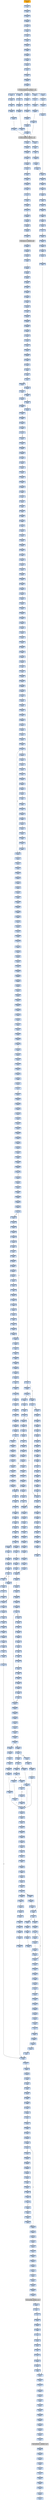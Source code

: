 strict digraph G {
	graph [bgcolor=transparent,
		name=G
	];
	node [color=lightsteelblue,
		fillcolor=lightsteelblue,
		shape=rectangle,
		style=filled
	];
	"0x004790a1"	[label="0x004790a1
leal"];
	"0x004790a7"	[label="0x004790a7
cmpl"];
	"0x004790a1" -> "0x004790a7"	[color="#000000"];
	"0x0047940f"	[label="0x0047940f
movl"];
	"0x00479415"	[label="0x00479415
popa"];
	"0x0047940f" -> "0x00479415"	[color="#000000"];
	"0x00479f53"	[label="0x00479f53
cmpl"];
	"0x00479f55"	[label="0x00479f55
jb"];
	"0x00479f53" -> "0x00479f55"	[color="#000000"];
	"0x00479935"	[label="0x00479935
movl"];
	"0x00479939"	[label="0x00479939
movl"];
	"0x00479935" -> "0x00479939"	[color="#000000"];
	"0x0047905b"	[label="0x0047905b
cmpb"];
	"0x0047905d"	[label="0x0047905d
jne"];
	"0x0047905b" -> "0x0047905d"	[color="#000000"];
	"0x00479a1b"	[label="0x00479a1b
jmp"];
	"0x00479a58"	[label="0x00479a58
movl"];
	"0x00479a1b" -> "0x00479a58"	[color="#000000"];
	"0x00479e3c"	[label="0x00479e3c
shll"];
	"0x00479e3f"	[label="0x00479e3f
movb"];
	"0x00479e3c" -> "0x00479e3f"	[color="#000000"];
	"0x00479e39"	[label="0x00479e39
movl"];
	"0x00479e39" -> "0x00479e3c"	[color="#000000"];
	"0x004798ab"	[label="0x004798ab
addl"];
	"0x004798ad"	[label="0x004798ad
cmpl"];
	"0x004798ab" -> "0x004798ad"	[color="#000000"];
	"0x004797f6"	[label="0x004797f6
movl"];
	"0x004797fb"	[label="0x004797fb
subl"];
	"0x004797f6" -> "0x004797fb"	[color="#000000"];
	"0x004792c0"	[label="0x004792c0
addl"];
	"0x004792c6"	[label="0x004792c6
testl"];
	"0x004792c0" -> "0x004792c6"	[color="#000000"];
	"0x00479ba2"	[label="0x00479ba2
leal"];
	"0x00479ba8"	[label="0x00479ba8
leal"];
	"0x00479ba2" -> "0x00479ba8"	[color="#000000"];
	"0x00479014"	[label="0x00479014
popl"];
	"0x00479015"	[label="0x00479015
movl"];
	"0x00479014" -> "0x00479015"	[color="#000000"];
	"0x00479a95"	[label="0x00479a95
pushl"];
	"0x00479a96"	[label="0x00479a96
call"];
	"0x00479a95" -> "0x00479a96"	[color="#000000"];
	"0x00479cbb"	[label="0x00479cbb
cmpb"];
	"0x00479cc3"	[label="0x00479cc3
jne"];
	"0x00479cbb" -> "0x00479cc3"	[color="#000000"];
	"0x00421b2c"	[label="0x00421b2c
testl"];
	"0x00421b2e"	[label="0x00421b2e
je"];
	"0x00421b2c" -> "0x00421b2e"	[color="#000000"];
	"0x00479151"	[label="0x00479151
popl"];
	"0x00479152"	[label="0x00479152
popl"];
	"0x00479151" -> "0x00479152"	[color="#000000"];
	"0x00479a7e"	[label="0x00479a7e
popl"];
	"0x00479a7f"	[label="0x00479a7f
movl"];
	"0x00479a7e" -> "0x00479a7f"	[color="#000000"];
	"0x00479e7d"	[label="0x00479e7d
movl"];
	"0x00479e80"	[label="0x00479e80
subl"];
	"0x00479e7d" -> "0x00479e80"	[color="#000000"];
	"0x0047910f"	[label="0x0047910f
pushl"];
	"0x00479110"	[label="0x00479110
pushl"];
	"0x0047910f" -> "0x00479110"	[color="#000000"];
	"0x00479035"	[label="0x00479035
leal"];
	"0x0047903b"	[label="0x0047903b
pushl"];
	"0x00479035" -> "0x0047903b"	[color="#000000"];
	"0x00479aa2"	[label="0x00479aa2
popl"];
	"0x00479aa3"	[label="0x00479aa3
movl"];
	"0x00479aa2" -> "0x00479aa3"	[color="#000000"];
	"0x004799e1"	[label="0x004799e1
movl"];
	"0x004799e4"	[label="0x004799e4
movl"];
	"0x004799e1" -> "0x004799e4"	[color="#000000"];
	"0x00479918"	[label="0x00479918
repz"];
	"0x0047991a"	[label="0x0047991a
movl"];
	"0x00479918" -> "0x0047991a"	[color="#000000"];
	"0x004799cc"	[label="0x004799cc
movl"];
	"0x004799d0"	[label="0x004799d0
shll"];
	"0x004799cc" -> "0x004799d0"	[color="#000000"];
	"0x00479112"	[label="0x00479112
movl"];
	"0x00479114"	[label="0x00479114
subl"];
	"0x00479112" -> "0x00479114"	[color="#000000"];
	"0x004797a4"	[label="0x004797a4
pushl"];
	"0x004797a5"	[label="0x004797a5
movl"];
	"0x004797a4" -> "0x004797a5"	[color="#000000"];
	"0x00479b6c"	[label="0x00479b6c
pushl"];
	"0x00479b6d"	[label="0x00479b6d
pushl"];
	"0x00479b6c" -> "0x00479b6d"	[color="#000000"];
	"0x0047901a"	[label="0x0047901a
addl"];
	"0x0047901c"	[label="0x0047901c
subl"];
	"0x0047901a" -> "0x0047901c"	[color="#000000"];
	"0x00479367"	[label="0x00479367
addl"];
	"0x0047936e"	[label="0x0047936e
jmp"];
	"0x00479367" -> "0x0047936e"	[color="#000000"];
	"0x00479ce6"	[label="0x00479ce6
popl"];
	"0x00479ce7"	[label="0x00479ce7
popl"];
	"0x00479ce6" -> "0x00479ce7"	[color="#000000"];
	"0x00479cf8"	[label="0x00479cf8
popl"];
	"0x00479cf9"	[label="0x00479cf9
subl"];
	"0x00479cf8" -> "0x00479cf9"	[color="#000000"];
	"0x004790be"	[label="0x004790be
call"];
	VIRTUALALLOC_KERNEL32_DLL	[color=lightgrey,
		fillcolor=lightgrey,
		label="VIRTUALALLOC_KERNEL32_DLL
VIRTUALALLOC-KERNEL32-DLL"];
	"0x004790be" -> VIRTUALALLOC_KERNEL32_DLL	[color="#000000"];
	"0x00479f7e"	[label="0x00479f7e
movl"];
	"0x00479f80"	[label="0x00479f80
popl"];
	"0x00479f7e" -> "0x00479f80"	[color="#000000"];
	"0x00479174"	[label="0x00479174
movl"];
	"0x00479176"	[label="0x00479176
andl"];
	"0x00479174" -> "0x00479176"	[color="#000000"];
	"0x004797a8"	[label="0x004797a8
movl"];
	"0x004797ad"	[label="0x004797ad
pushl"];
	"0x004797a8" -> "0x004797ad"	[color="#000000"];
	"0x00479f5b"	[label="0x00479f5b
addl"];
	"0x00479f5d"	[label="0x00479f5d
movl"];
	"0x00479f5b" -> "0x00479f5d"	[color="#000000"];
	"0x00479994"	[label="0x00479994
movl"];
	"0x00479996"	[label="0x00479996
movl"];
	"0x00479994" -> "0x00479996"	[color="#000000"];
	"0x0047993d"	[label="0x0047993d
jge"];
	"0x00479943"	[label="0x00479943
cmpl"];
	"0x0047993d" -> "0x00479943"	[color="#000000",
		label=F];
	"0x00479ab9"	[label="0x00479ab9
leal"];
	"0x00479abc"	[label="0x00479abc
pushl"];
	"0x00479ab9" -> "0x00479abc"	[color="#000000"];
	"0x00479f43"	[label="0x00479f43
movl"];
	"0x00479f45"	[label="0x00479f45
jae"];
	"0x00479f43" -> "0x00479f45"	[color="#000000"];
	"0x00479ece"	[label="0x00479ece
movl"];
	"0x00479ed1"	[label="0x00479ed1
jae"];
	"0x00479ece" -> "0x00479ed1"	[color="#000000"];
	"0x00479cf1"	[label="0x00479cf1
ret"];
	"0x00479f6c"	[label="0x00479f6c
testb"];
	"0x00479cf1" -> "0x00479f6c"	[color="#000000"];
	"0x00479f07"	[label="0x00479f07
movl"];
	"0x00479f0d"	[label="0x00479f0d
movl"];
	"0x00479f07" -> "0x00479f0d"	[color="#000000"];
	"0x00479ed3"	[label="0x00479ed3
movl"];
	"0x00479ed1" -> "0x00479ed3"	[color="#000000",
		label=F];
	"0x004799fd"	[label="0x004799fd
movl"];
	"0x00479a00"	[label="0x00479a00
andl"];
	"0x004799fd" -> "0x00479a00"	[color="#000000"];
	"0x00479425"	[label="0x00479425
ret"];
	"0x004798f4"	[label="0x004798f4
movb"];
	"0x004798f6"	[label="0x004798f6
movl"];
	"0x004798f4" -> "0x004798f6"	[color="#000000"];
	"0x00479a85"	[label="0x00479a85
pushl"];
	"0x00479a86"	[label="0x00479a86
pushl"];
	"0x00479a85" -> "0x00479a86"	[color="#000000"];
	"0x0047900b"	[label="0x0047900b
incl"];
	"0x0047900c"	[label="0x0047900c
pushl"];
	"0x0047900b" -> "0x0047900c"	[color="#000000"];
	"0x004798e9"	[label="0x004798e9
movl"];
	"0x004798eb"	[label="0x004798eb
andl"];
	"0x004798e9" -> "0x004798eb"	[color="#000000"];
	"0x00479264"	[label="0x00479264
movl"];
	"0x00479269"	[label="0x00479269
movl"];
	"0x00479264" -> "0x00479269"	[color="#000000"];
	"0x004200a6"	[label="0x004200a6
je"];
	"0x004200a8"	[label="0x004200a8
movl"];
	"0x004200a6" -> "0x004200a8"	[color="#000000",
		label=F];
	"0x00479117"	[label="0x00479117
movl"];
	"0x00479114" -> "0x00479117"	[color="#000000"];
	"0x004792b3"	[label="0x004792b3
addl"];
	"0x004792b9"	[label="0x004792b9
movl"];
	"0x004792b3" -> "0x004792b9"	[color="#000000"];
	"0x00479872"	[label="0x00479872
incl"];
	"0x00479873"	[label="0x00479873
cmpl"];
	"0x00479872" -> "0x00479873"	[color="#000000"];
	"0x00479172"	[label="0x00479172
repz"];
	"0x00479172" -> "0x00479174"	[color="#000000"];
	"0x00479b37"	[label="0x00479b37
movl"];
	"0x00479b3d"	[label="0x00479b3d
movl"];
	"0x00479b37" -> "0x00479b3d"	[color="#000000"];
	"0x004792a8"	[label="0x004792a8
movl"];
	"0x004792aa"	[label="0x004792aa
testl"];
	"0x004792a8" -> "0x004792aa"	[color="#000000"];
	"0x00479af7"	[label="0x00479af7
popl"];
	"0x00479af8"	[label="0x00479af8
popl"];
	"0x00479af7" -> "0x00479af8"	[color="#000000"];
	"0x004799b2"	[label="0x004799b2
pushl"];
	"0x004799b3"	[label="0x004799b3
movl"];
	"0x004799b2" -> "0x004799b3"	[color="#000000"];
	"0x00479a11"	[label="0x00479a11
shrl"];
	"0x00479a14"	[label="0x00479a14
xorl"];
	"0x00479a11" -> "0x00479a14"	[color="#000000"];
	"0x0047989e"	[label="0x0047989e
leal"];
	"0x004798a1"	[label="0x004798a1
movl"];
	"0x0047989e" -> "0x004798a1"	[color="#000000"];
	"0x00479f2b"	[label="0x00479f2b
movl"];
	"0x00479f31"	[label="0x00479f31
movl"];
	"0x00479f2b" -> "0x00479f31"	[color="#000000"];
	"0x00479bc7"	[label="0x00479bc7
call"];
	"0x004799b0"	[label="0x004799b0
pushl"];
	"0x00479bc7" -> "0x004799b0"	[color="#000000"];
	"0x00479e6a"	[label="0x00479e6a
movl"];
	"0x00479e6d"	[label="0x00479e6d
movl"];
	"0x00479e6a" -> "0x00479e6d"	[color="#000000"];
	"0x004796f0"	[label="0x004796f0
call"];
	"0x00479b02"	[label="0x00479b02
movl"];
	"0x004796f0" -> "0x00479b02"	[color="#000000"];
	"0x0047984b"	[label="0x0047984b
xorl"];
	"0x0047984d"	[label="0x0047984d
leal"];
	"0x0047984b" -> "0x0047984d"	[color="#000000"];
	"0x00479cc6"	[label="0x00479cc6
cmpl"];
	"0x00479cc9"	[label="0x00479cc9
jb"];
	"0x00479cc6" -> "0x00479cc9"	[color="#000000"];
	"0x00479806"	[label="0x00479806
popl"];
	"0x00479807"	[label="0x00479807
movl"];
	"0x00479806" -> "0x00479807"	[color="#000000"];
	"0x004798f8"	[label="0x004798f8
movb"];
	"0x004798f6" -> "0x004798f8"	[color="#000000"];
	"0x00479922"	[label="0x00479922
movl"];
	"0x00479926"	[label="0x00479926
addl"];
	"0x00479922" -> "0x00479926"	[color="#000000"];
	"0x0047983c"	[label="0x0047983c
pushl"];
	"0x0047983d"	[label="0x0047983d
movl"];
	"0x0047983c" -> "0x0047983d"	[color="#000000"];
	"0x00479ef7"	[label="0x00479ef7
cmpl"];
	"0x00479efa"	[label="0x00479efa
jae"];
	"0x00479ef7" -> "0x00479efa"	[color="#000000"];
	"0x00479eee"	[label="0x00479eee
andl"];
	"0x00479ef3"	[label="0x00479ef3
shrl"];
	"0x00479eee" -> "0x00479ef3"	[color="#000000"];
	"0x00479e5a"	[label="0x00479e5a
movl"];
	"0x00479e5c"	[label="0x00479e5c
cmpl"];
	"0x00479e5a" -> "0x00479e5c"	[color="#000000"];
	"0x004797f2"	[label="0x004797f2
subl"];
	"0x004797f4"	[label="0x004797f4
shrl"];
	"0x004797f2" -> "0x004797f4"	[color="#000000"];
	"0x00479ccb"	[label="0x00479ccb
jmp"];
	"0x00479cd4"	[label="0x00479cd4
movl"];
	"0x00479ccb" -> "0x00479cd4"	[color="#000000"];
	"0x00479a84"	[label="0x00479a84
pushl"];
	"0x00479a84" -> "0x00479a85"	[color="#000000"];
	"0x00479cc9" -> "0x00479ccb"	[color="#000000",
		label=F];
	"0x0047985c"	[label="0x0047985c
cmpl"];
	"0x0047985e"	[label="0x0047985e
movl"];
	"0x0047985c" -> "0x0047985e"	[color="#000000"];
	"0x004792f0"	[label="0x004792f0
popl"];
	"0x004792f1"	[label="0x004792f1
jne"];
	"0x004792f0" -> "0x004792f1"	[color="#000000"];
	"0x00479e20"	[label="0x00479e20
testb"];
	"0x00479e22"	[label="0x00479e22
movl"];
	"0x00479e20" -> "0x00479e22"	[color="#000000"];
	"0x004791c6"	[label="0x004791c6
subl"];
	"0x004791c8"	[label="0x004791c8
je"];
	"0x004791c6" -> "0x004791c8"	[color="#000000"];
	"0x004790fc"	[label="0x004790fc
call"];
	"0x004796c8"	[label="0x004796c8
movl"];
	"0x004790fc" -> "0x004796c8"	[color="#000000"];
	"0x0042679d"	[label="0x0042679d
pushl"];
	"0x004267a2"	[label="0x004267a2
pushl"];
	"0x0042679d" -> "0x004267a2"	[color="#000000"];
	"0x004798c1"	[label="0x004798c1
movl"];
	"0x004798c4"	[label="0x004798c4
movl"];
	"0x004798c1" -> "0x004798c4"	[color="#000000"];
	"0x00479f3e"	[label="0x00479f3e
leal"];
	"0x00479f41"	[label="0x00479f41
cmpl"];
	"0x00479f3e" -> "0x00479f41"	[color="#000000"];
	"0x00479b1b"	[label="0x00479b1b
movl"];
	"0x00479b1e"	[label="0x00479b1e
movl"];
	"0x00479b1b" -> "0x00479b1e"	[color="#000000"];
	"0x00479d2d"	[label="0x00479d2d
cmpl"];
	"0x00479d32"	[label="0x00479d32
jae"];
	"0x00479d2d" -> "0x00479d32"	[color="#000000"];
	"0x00479a93"	[label="0x00479a93
movl"];
	"0x00479a93" -> "0x00479a95"	[color="#000000"];
	"0x00479a87"	[label="0x00479a87
movl"];
	"0x00479a86" -> "0x00479a87"	[color="#000000"];
	"0x0047999c"	[label="0x0047999c
incl"];
	"0x0047999d"	[label="0x0047999d
cmpl"];
	"0x0047999c" -> "0x0047999d"	[color="#000000"];
	"0x004797eb"	[label="0x004797eb
movl"];
	"0x004797ee"	[label="0x004797ee
movl"];
	"0x004797eb" -> "0x004797ee"	[color="#000000"];
	"0x004797d4"	[label="0x004797d4
orl"];
	"0x004797d6"	[label="0x004797d6
movl"];
	"0x004797d4" -> "0x004797d6"	[color="#000000"];
	"0x004797be"	[label="0x004797be
movb"];
	"0x004797c2"	[label="0x004797c2
movl"];
	"0x004797be" -> "0x004797c2"	[color="#000000"];
	"0x00479bc5"	[label="0x00479bc5
movl"];
	"0x00479bc5" -> "0x00479bc7"	[color="#000000"];
	"0x00479056"	[label="0x00479056
movb"];
	"0x00479058"	[label="0x00479058
scasb"];
	"0x00479056" -> "0x00479058"	[color="#000000"];
	"0x00479a36"	[label="0x00479a36
jmp"];
	"0x00479a36" -> "0x00479a58"	[color="#000000"];
	"0x00479eb2"	[label="0x00479eb2
movl"];
	"0x00479eb5"	[label="0x00479eb5
movl"];
	"0x00479eb2" -> "0x00479eb5"	[color="#000000"];
	"0x00479ebc"	[label="0x00479ebc
andl"];
	"0x00479ec1"	[label="0x00479ec1
addl"];
	"0x00479ebc" -> "0x00479ec1"	[color="#000000"];
	"0x00421b36"	[label="0x00421b36
call"];
	GETPROCADDRESS_KERNEL32_DLL	[color=lightgrey,
		fillcolor=lightgrey,
		label="GETPROCADDRESS_KERNEL32_DLL
GETPROCADDRESS-KERNEL32-DLL"];
	"0x00421b36" -> GETPROCADDRESS_KERNEL32_DLL	[color="#000000"];
	"0x0047983a"	[label="0x0047983a
pushl"];
	"0x0047983b"	[label="0x0047983b
pushl"];
	"0x0047983a" -> "0x0047983b"	[color="#000000"];
	"0x00479059"	[label="0x00479059
jne"];
	"0x00479058" -> "0x00479059"	[color="#000000"];
	"0x004790fb"	[label="0x004790fb
pushl"];
	"0x004790fb" -> "0x004790fc"	[color="#000000"];
	"0x004799a2"	[label="0x004799a2
popl"];
	"0x004799a3"	[label="0x004799a3
popl"];
	"0x004799a2" -> "0x004799a3"	[color="#000000"];
	"0x00479892"	[label="0x00479892
movl"];
	"0x0047989a"	[label="0x0047989a
movl"];
	"0x00479892" -> "0x0047989a"	[color="#000000"];
	"0x00479949"	[label="0x00479949
je"];
	"0x00479943" -> "0x00479949"	[color="#000000"];
	"0x00479f4c"	[label="0x00479f4c
movb"];
	"0x00479f4e"	[label="0x00479f4e
movb"];
	"0x00479f4c" -> "0x00479f4e"	[color="#000000"];
	"0x00479d3a"	[label="0x00479d3a
incl"];
	"0x00479d3b"	[label="0x00479d3b
incl"];
	"0x00479d3a" -> "0x00479d3b"	[color="#000000"];
	"0x00479885"	[label="0x00479885
movl"];
	"0x00479888"	[label="0x00479888
movl"];
	"0x00479885" -> "0x00479888"	[color="#000000"];
	"0x004799d3"	[label="0x004799d3
andl"];
	"0x004799d9"	[label="0x004799d9
orl"];
	"0x004799d3" -> "0x004799d9"	[color="#000000"];
	"0x00479851"	[label="0x00479851
xorl"];
	"0x0047984d" -> "0x00479851"	[color="#000000"];
	"0x00479022"	[label="0x00479022
cmpl"];
	"0x0047901c" -> "0x00479022"	[color="#000000"];
	"0x00479911"	[label="0x00479911
movl"];
	"0x00479915"	[label="0x00479915
andl"];
	"0x00479911" -> "0x00479915"	[color="#000000"];
	"0x00479154"	[label="0x00479154
popl"];
	"0x00479155"	[label="0x00479155
jmp"];
	"0x00479154" -> "0x00479155"	[color="#000000"];
	"0x00479b69"	[label="0x00479b69
pushl"];
	"0x00479b6a"	[label="0x00479b6a
movl"];
	"0x00479b69" -> "0x00479b6a"	[color="#000000"];
	"0x00479ac2"	[label="0x00479ac2
call"];
	"0x0047980f"	[label="0x0047980f
movl"];
	"0x00479ac2" -> "0x0047980f"	[color="#000000"];
	"0x00479249"	[label="0x00479249
movl"];
	"0x0047924f"	[label="0x0047924f
orl"];
	"0x00479249" -> "0x0047924f"	[color="#000000"];
	"0x00479a82"	[label="0x00479a82
popl"];
	"0x00479a83"	[label="0x00479a83
ret"];
	"0x00479a82" -> "0x00479a83"	[color="#000000"];
	"0x004799b1"	[label="0x004799b1
pushl"];
	"0x004799b0" -> "0x004799b1"	[color="#000000"];
	"0x00479f4b"	[label="0x00479f4b
incl"];
	"0x00479f4b" -> "0x00479f4c"	[color="#000000"];
	"0x00479869"	[label="0x00479869
movl"];
	"0x0047986d"	[label="0x0047986d
leal"];
	"0x00479869" -> "0x0047986d"	[color="#000000"];
	"0x00479aaf"	[label="0x00479aaf
incl"];
	"0x00479ab0"	[label="0x00479ab0
cmpl"];
	"0x00479aaf" -> "0x00479ab0"	[color="#000000"];
	"0x0047980a"	[label="0x0047980a
popl"];
	"0x0047980b"	[label="0x0047980b
popl"];
	"0x0047980a" -> "0x0047980b"	[color="#000000"];
	"0x0047926f"	[label="0x0047926f
addl"];
	"0x00479271"	[label="0x00479271
movl"];
	"0x0047926f" -> "0x00479271"	[color="#000000"];
	"0x004797d9"	[label="0x004797d9
addl"];
	"0x004797db"	[label="0x004797db
movl"];
	"0x004797d9" -> "0x004797db"	[color="#000000"];
	"0x00479f74"	[label="0x00479f74
jb"];
	"0x00479f7a"	[label="0x00479f7a
movl"];
	"0x00479f74" -> "0x00479f7a"	[color="#000000",
		label=F];
	"0x00479101"	[label="0x00479101
movb"];
	"0x00479103"	[label="0x00479103
cmpb"];
	"0x00479101" -> "0x00479103"	[color="#000000"];
	"0x0047992a"	[label="0x0047992a
decl"];
	"0x0047992b"	[label="0x0047992b
addl"];
	"0x0047992a" -> "0x0047992b"	[color="#000000"];
	"0x0047905f"	[label="0x0047905f
leal"];
	"0x0047905d" -> "0x0047905f"	[color="#000000",
		label=F];
	"0x0047900a"	[label="0x0047900a
popl"];
	"0x0047900a" -> "0x0047900b"	[color="#000000"];
	"0x00479e31"	[label="0x00479e31
cmpl"];
	"0x00479e34"	[label="0x00479e34
jb"];
	"0x00479e31" -> "0x00479e34"	[color="#000000"];
	"0x00479183"	[label="0x00479183
pushl"];
	"0x00479189"	[label="0x00479189
call"];
	"0x00479183" -> "0x00479189"	[color="#000000"];
	"0x00479274"	[label="0x00479274
testl"];
	"0x00479271" -> "0x00479274"	[color="#000000"];
	"0x00479f70"	[label="0x00479f70
cmpl"];
	"0x00479f70" -> "0x00479f74"	[color="#000000"];
	"0x00479bac"	[label="0x00479bac
pushl"];
	"0x00479bad"	[label="0x00479bad
movl"];
	"0x00479bac" -> "0x00479bad"	[color="#000000"];
	"0x00421b30"	[label="0x00421b30
pushl"];
	"0x00421b35"	[label="0x00421b35
pushl"];
	"0x00421b30" -> "0x00421b35"	[color="#000000"];
	"0x00479405"	[label="0x00479405
pushl"];
	"0x00479406"	[label="0x00479406
addl"];
	"0x00479405" -> "0x00479406"	[color="#000000"];
	"0x00479243"	[label="0x00479243
movl"];
	"0x00479243" -> "0x00479249"	[color="#000000"];
	"0x004798c7"	[label="0x004798c7
addl"];
	"0x004798c4" -> "0x004798c7"	[color="#000000"];
	"0x004797e0"	[label="0x004797e0
movl"];
	"0x004797e3"	[label="0x004797e3
cmpl"];
	"0x004797e0" -> "0x004797e3"	[color="#000000"];
	"0x004799ad"	[label="0x004799ad
ret"];
	"0x00479bb4"	[label="0x00479bb4
testb"];
	"0x004799ad" -> "0x00479bb4"	[color="#000000"];
	"0x00479ca3"	[label="0x00479ca3
testb"];
	"0x004799ad" -> "0x00479ca3"	[color="#000000"];
	"0x00479ec4"	[label="0x00479ec4
orl"];
	"0x00479ec6"	[label="0x00479ec6
movl"];
	"0x00479ec4" -> "0x00479ec6"	[color="#000000"];
	"0x0047903c"	[label="0x0047903c
call"];
	GETMODULEHANDLEA_KERNEL32_DLL	[color=lightgrey,
		fillcolor=lightgrey,
		label="GETMODULEHANDLEA_KERNEL32_DLL
GETMODULEHANDLEA-KERNEL32-DLL"];
	"0x0047903c" -> GETMODULEHANDLEA_KERNEL32_DLL	[color="#000000"];
	"0x00479efc"	[label="0x00479efc
movl"];
	"0x00479efa" -> "0x00479efc"	[color="#000000",
		label=F];
	"0x00479f16"	[label="0x00479f16
movl"];
	"0x00479efa" -> "0x00479f16"	[color="#000000",
		label=T];
	"0x00479111"	[label="0x00479111
pushl"];
	"0x00479111" -> "0x00479112"	[color="#000000"];
	"0x00479f03"	[label="0x00479f03
testl"];
	"0x00479efc" -> "0x00479f03"	[color="#000000"];
	"0x00479b43"	[label="0x00479b43
movl"];
	"0x00479b49"	[label="0x00479b49
movl"];
	"0x00479b43" -> "0x00479b49"	[color="#000000"];
	"0x00479b6a" -> "0x00479b6c"	[color="#000000"];
	"0x00479993"	[label="0x00479993
incl"];
	"0x00479993" -> "0x00479994"	[color="#000000"];
	"0x00479e18"	[label="0x00479e18
movb"];
	"0x00479e1f"	[label="0x00479e1f
popl"];
	"0x00479e18" -> "0x00479e1f"	[color="#000000"];
	"0x0047983f"	[label="0x0047983f
pushl"];
	"0x0047983d" -> "0x0047983f"	[color="#000000"];
	"0x00479802"	[label="0x00479802
shrl"];
	"0x00479804"	[label="0x00479804
addl"];
	"0x00479802" -> "0x00479804"	[color="#000000"];
	"0x00479e8a"	[label="0x00479e8a
leal"];
	"0x00479e90"	[label="0x00479e90
call"];
	"0x00479e8a" -> "0x00479e90"	[color="#000000"];
	"0x0047990f"	[label="0x0047990f
movl"];
	"0x0047990f" -> "0x00479911"	[color="#000000"];
	"0x00479395"	[label="0x00479395
pushl"];
	"0x00479396"	[label="0x00479396
pushl"];
	"0x00479395" -> "0x00479396"	[color="#000000"];
	"0x00479169"	[label="0x00479169
movl"];
	"0x0047916f"	[label="0x0047916f
sarl"];
	"0x00479169" -> "0x0047916f"	[color="#000000"];
	"0x00479a5f"	[label="0x00479a5f
movl"];
	"0x00479a62"	[label="0x00479a62
movl"];
	"0x00479a5f" -> "0x00479a62"	[color="#000000"];
	"0x00479718"	[label="0x00479718
testb"];
	"0x0047971a"	[label="0x0047971a
jne"];
	"0x00479718" -> "0x0047971a"	[color="#000000"];
	"0x0047911d"	[label="0x0047911d
xorl"];
	"0x0047911f"	[label="0x0047911f
orl"];
	"0x0047911d" -> "0x0047911f"	[color="#000000"];
	"0x00479373"	[label="0x00479373
movl"];
	"0x00479375"	[label="0x00479375
movl"];
	"0x00479373" -> "0x00479375"	[color="#000000"];
	"0x00479d34"	[label="0x00479d34
movl"];
	"0x00479d32" -> "0x00479d34"	[color="#000000",
		label=F];
	"0x00479ca5"	[label="0x00479ca5
jne"];
	"0x00479cb2"	[label="0x00479cb2
movb"];
	"0x00479ca5" -> "0x00479cb2"	[color="#000000",
		label=T];
	"0x004799b5"	[label="0x004799b5
pushl"];
	"0x004799b3" -> "0x004799b5"	[color="#000000"];
	"0x00479f1c"	[label="0x00479f1c
movl"];
	"0x00479f22"	[label="0x00479f22
leal"];
	"0x00479f1c" -> "0x00479f22"	[color="#000000"];
	"0x00479ec8"	[label="0x00479ec8
cmpl"];
	"0x00479ec6" -> "0x00479ec8"	[color="#000000"];
	"0x00479b57"	[label="0x00479b57
movl"];
	"0x00479b59"	[label="0x00479b59
stosb"];
	"0x00479b57" -> "0x00479b59"	[color="#000000"];
	"0x00479879"	[label="0x00479879
movl"];
	"0x0047987e"	[label="0x0047987e
movl"];
	"0x00479879" -> "0x0047987e"	[color="#000000"];
	"0x00479988"	[label="0x00479988
movb"];
	"0x0047998b"	[label="0x0047998b
movl"];
	"0x00479988" -> "0x0047998b"	[color="#000000"];
	"0x00479269" -> "0x0047926f"	[color="#000000"];
	"0x00479ec1" -> "0x00479ec4"	[color="#000000"];
	"0x00479974"	[label="0x00479974
movl"];
	"0x0047997a"	[label="0x0047997a
andl"];
	"0x00479974" -> "0x0047997a"	[color="#000000"];
	"0x00479a16"	[label="0x00479a16
movb"];
	"0x00479a19"	[label="0x00479a19
movl"];
	"0x00479a16" -> "0x00479a19"	[color="#000000"];
	"0x0047904f"	[label="0x0047904f
call"];
	"0x0047904f" -> GETPROCADDRESS_KERNEL32_DLL	[color="#000000"];
	"0x00479e41"	[label="0x00479e41
incl"];
	"0x00479e3f" -> "0x00479e41"	[color="#000000"];
	"0x00479729"	[label="0x00479729
addl"];
	"0x0047972f"	[label="0x0047972f
ret"];
	"0x00479729" -> "0x0047972f"	[color="#000000"];
	"0x00479e50"	[label="0x00479e50
andl"];
	"0x00479e55"	[label="0x00479e55
addl"];
	"0x00479e50" -> "0x00479e55"	[color="#000000"];
	"0x00479cea"	[label="0x00479cea
popl"];
	"0x00479ceb"	[label="0x00479ceb
addl"];
	"0x00479cea" -> "0x00479ceb"	[color="#000000"];
	"0x00479a89"	[label="0x00479a89
xorl"];
	"0x00479a8b"	[label="0x00479a8b
xorl"];
	"0x00479a89" -> "0x00479a8b"	[color="#000000"];
	"0x00479055"	[label="0x00479055
stosl"];
	"0x00479055" -> "0x00479056"	[color="#000000"];
	"0x00479bc3"	[label="0x00479bc3
xorl"];
	"0x00479bc3" -> "0x00479bc5"	[color="#000000"];
	"0x00479882"	[label="0x00479882
movl"];
	"0x0047987e" -> "0x00479882"	[color="#000000"];
	"0x00479e36"	[label="0x00479e36
movl"];
	"0x00479e36" -> "0x00479e39"	[color="#000000"];
	"0x00479ed9"	[label="0x00479ed9
movl"];
	"0x00479ede"	[label="0x00479ede
subl"];
	"0x00479ed9" -> "0x00479ede"	[color="#000000"];
	"0x0047981d"	[label="0x0047981d
movl"];
	"0x00479823"	[label="0x00479823
leal"];
	"0x0047981d" -> "0x00479823"	[color="#000000"];
	"0x004797e8"	[label="0x004797e8
movl"];
	"0x004797e8" -> "0x004797eb"	[color="#000000"];
	"0x004267a3"	[label="0x004267a3
call"];
	"0x004267a3" -> GETPROCADDRESS_KERNEL32_DLL	[color="#000000"];
	"0x004799c3"	[label="0x004799c3
movb"];
	"0x004799c7"	[label="0x004799c7
movl"];
	"0x004799c3" -> "0x004799c7"	[color="#000000"];
	"0x00426799"	[label="0x00426799
testl"];
	"0x0042679b"	[label="0x0042679b
je"];
	"0x00426799" -> "0x0042679b"	[color="#000000"];
	"0x004200a4"	[label="0x004200a4
testl"];
	"0x004200a4" -> "0x004200a6"	[color="#000000"];
	"0x004792ee"	[label="0x004792ee
testl"];
	"0x004792ee" -> "0x004792f0"	[color="#000000"];
	"0x00479392"	[label="0x00479392
addl"];
	"0x00479394"	[label="0x00479394
pushl"];
	"0x00479392" -> "0x00479394"	[color="#000000"];
	"0x00479f05"	[label="0x00479f05
je"];
	"0x00479f05" -> "0x00479f07"	[color="#000000",
		label=F];
	"0x00479f37"	[label="0x00479f37
movl"];
	"0x00479f05" -> "0x00479f37"	[color="#000000",
		label=T];
	"0x004798bd"	[label="0x004798bd
movl"];
	"0x004798bd" -> "0x004798c1"	[color="#000000"];
	"0x00479b72"	[label="0x00479b72
pushl"];
	"0x00479b74"	[label="0x00479b74
movl"];
	"0x00479b72" -> "0x00479b74"	[color="#000000"];
	"0x00479cc5"	[label="0x00479cc5
incl"];
	"0x00479cc5" -> "0x00479cc6"	[color="#000000"];
	"0x00479048"	[label="0x00479048
movl"];
	"0x0047904a"	[label="0x0047904a
leal"];
	"0x00479048" -> "0x0047904a"	[color="#000000"];
	"0x00479a7d"	[label="0x00479a7d
popl"];
	"0x00479a7d" -> "0x00479a7e"	[color="#000000"];
	"0x004796eb"	[label="0x004796eb
pushl"];
	"0x004796ec"	[label="0x004796ec
leal"];
	"0x004796eb" -> "0x004796ec"	[color="#000000"];
	"0x00479106"	[label="0x00479106
jne"];
	"0x00479103" -> "0x00479106"	[color="#000000"];
	"0x00479378"	[label="0x00479378
movl"];
	"0x0047937b"	[label="0x0047937b
addl"];
	"0x00479378" -> "0x0047937b"	[color="#000000"];
	"0x00479a5a"	[label="0x00479a5a
movl"];
	"0x00479a5d"	[label="0x00479a5d
addl"];
	"0x00479a5a" -> "0x00479a5d"	[color="#000000"];
	"0x004798fe"	[label="0x004798fe
movl"];
	"0x00479900"	[label="0x00479900
movl"];
	"0x004798fe" -> "0x00479900"	[color="#000000"];
	"0x0047997f"	[label="0x0047997f
movl"];
	"0x0047997a" -> "0x0047997f"	[color="#000000"];
	"0x0047990a"	[label="0x0047990a
shrl"];
	"0x0047990d"	[label="0x0047990d
repz"];
	"0x0047990a" -> "0x0047990d"	[color="#000000"];
	"0x0047983b" -> "0x0047983c"	[color="#000000"];
	"0x004796e3"	[label="0x004796e3
movl"];
	"0x004796ea"	[label="0x004796ea
pushl"];
	"0x004796e3" -> "0x004796ea"	[color="#000000"];
	"0x004791c8" -> "0x00479243"	[color="#000000",
		label=T];
	"0x004798cf"	[label="0x004798cf
movl"];
	"0x004798d3"	[label="0x004798d3
jl"];
	"0x004798cf" -> "0x004798d3"	[color="#000000"];
	"0x00479b76"	[label="0x00479b76
call"];
	"0x00479b76" -> "0x004797a4"	[color="#000000"];
	"0x0047982c"	[label="0x0047982c
addl"];
	"0x00479831"	[label="0x00479831
ret"];
	"0x0047982c" -> "0x00479831"	[color="#000000"];
	"0x00479181"	[label="0x00479181
pushl"];
	"0x00479181" -> "0x00479183"	[color="#000000"];
	"0x00479f81"	[label="0x00479f81
popl"];
	"0x00479f80" -> "0x00479f81"	[color="#000000"];
	"0x00479d3c"	[label="0x00479d3c
movl"];
	"0x00479d3b" -> "0x00479d3c"	[color="#000000"];
	"0x004792a2"	[label="0x004792a2
movl"];
	"0x0047936e" -> "0x004792a2"	[color="#000000"];
	"0x00479e34" -> "0x00479e36"	[color="#000000",
		label=F];
	"0x00479e67"	[label="0x00479e67
movl"];
	"0x00479e34" -> "0x00479e67"	[color="#000000",
		label=T];
	"0x00479f31" -> "0x00479f37"	[color="#000000"];
	"0x00479251"	[label="0x00479251
je"];
	"0x0047924f" -> "0x00479251"	[color="#000000"];
	"0x004790b0"	[label="0x004790b0
pushl"];
	"0x004790b2"	[label="0x004790b2
pushl"];
	"0x004790b0" -> "0x004790b2"	[color="#000000"];
	"0x00479e58"	[label="0x00479e58
orl"];
	"0x00479e55" -> "0x00479e58"	[color="#000000"];
	"0x00479853"	[label="0x00479853
repz"];
	"0x00479851" -> "0x00479853"	[color="#000000"];
	"0x004796d7"	[label="0x004796d7
call"];
	"0x004796d7" -> "0x00479a84"	[color="#000000"];
	"0x004200b3"	[label="0x004200b3
pushl"];
	"0x004200b4"	[label="0x004200b4
call"];
	"0x004200b3" -> "0x004200b4"	[color="#000000"];
	"0x0047904d"	[label="0x0047904d
pushl"];
	"0x0047904a" -> "0x0047904d"	[color="#000000"];
	"0x004792ac"	[label="0x004792ac
jne"];
	"0x004792aa" -> "0x004792ac"	[color="#000000"];
	"0x00479b9d"	[label="0x00479b9d
cmpl"];
	"0x00479ba0"	[label="0x00479ba0
jb"];
	"0x00479b9d" -> "0x00479ba0"	[color="#000000"];
	"0x00479029"	[label="0x00479029
movl"];
	"0x00479022" -> "0x00479029"	[color="#000000"];
	"0x004791ba"	[label="0x004791ba
movl"];
	"0x004791c0"	[label="0x004791c0
movl"];
	"0x004791ba" -> "0x004791c0"	[color="#000000"];
	"0x004792bb"	[label="0x004792bb
movl"];
	"0x004792be"	[label="0x004792be
addl"];
	"0x004792bb" -> "0x004792be"	[color="#000000"];
	"0x00479a05"	[label="0x00479a05
cmpl"];
	"0x00479a07"	[label="0x00479a07
jae"];
	"0x00479a05" -> "0x00479a07"	[color="#000000"];
	"0x00479f47"	[label="0x00479f47
movl"];
	"0x00479f45" -> "0x00479f47"	[color="#000000",
		label=F];
	"0x00479eec"	[label="0x00479eec
subl"];
	"0x00479eec" -> "0x00479eee"	[color="#000000"];
	"0x00479e62"	[label="0x00479e62
movl"];
	"0x00479e65"	[label="0x00479e65
jae"];
	"0x00479e62" -> "0x00479e65"	[color="#000000"];
	"0x00479015" -> "0x0047901a"	[color="#000000"];
	"0x00479251" -> "0x00479264"	[color="#000000",
		label=T];
	"0x00479416"	[label="0x00479416
jne"];
	"0x00479415" -> "0x00479416"	[color="#000000"];
	"0x00479ce8"	[label="0x00479ce8
movb"];
	"0x00479ce7" -> "0x00479ce8"	[color="#000000"];
	"0x00479726"	[label="0x00479726
movl"];
	"0x00479726" -> "0x00479729"	[color="#000000"];
	"0x004796dc"	[label="0x004796dc
movl"];
	"0x004796dc" -> "0x004796e3"	[color="#000000"];
	"0x00479292"	[label="0x00479292
movl"];
	"0x00479298"	[label="0x00479298
movl"];
	"0x00479292" -> "0x00479298"	[color="#000000"];
	"0x00479a14" -> "0x00479a16"	[color="#000000"];
	"0x004799f4"	[label="0x004799f4
movl"];
	"0x004799f9"	[label="0x004799f9
subl"];
	"0x004799f4" -> "0x004799f9"	[color="#000000"];
	"0x00479aad"	[label="0x00479aad
addl"];
	"0x00479aad" -> "0x00479aaf"	[color="#000000"];
	"0x00479a2f"	[label="0x00479a2f
jae"];
	"0x00479a38"	[label="0x00479a38
cmpl"];
	"0x00479a2f" -> "0x00479a38"	[color="#000000",
		label=T];
	"0x00479a31"	[label="0x00479a31
movl"];
	"0x00479a2f" -> "0x00479a31"	[color="#000000",
		label=F];
	"0x00479ce5"	[label="0x00479ce5
popl"];
	"0x00479ce5" -> "0x00479ce6"	[color="#000000"];
	"0x00479907"	[label="0x00479907
movw"];
	"0x00479907" -> "0x0047990a"	[color="#000000"];
	"0x00479a5d" -> "0x00479a5f"	[color="#000000"];
	"0x00479289"	[label="0x00479289
jne"];
	"0x00479289" -> "0x00479292"	[color="#000000",
		label=T];
	"0x004797c4"	[label="0x004797c4
movl"];
	"0x004797c2" -> "0x004797c4"	[color="#000000"];
	"0x00479b24"	[label="0x00479b24
movl"];
	"0x00479b2a"	[label="0x00479b2a
movl"];
	"0x00479b24" -> "0x00479b2a"	[color="#000000"];
	"0x00479a47"	[label="0x00479a47
jae"];
	"0x00479a49"	[label="0x00479a49
movl"];
	"0x00479a47" -> "0x00479a49"	[color="#000000",
		label=F];
	"0x00479a77"	[label="0x00479a77
movl"];
	"0x00479a77" -> "0x00479a7d"	[color="#000000"];
	"0x0047995a"	[label="0x0047995a
movl"];
	"0x00479949" -> "0x0047995a"	[color="#000000",
		label=T];
	"0x00479834"	[label="0x00479834
subl"];
	"0x00479834" -> "0x0047983a"	[color="#000000"];
	"0x00479826"	[label="0x00479826
movl"];
	"0x00479823" -> "0x00479826"	[color="#000000"];
	"0x00479af1"	[label="0x00479af1
movl"];
	"0x00479831" -> "0x00479af1"	[color="#000000"];
	"0x00479b06"	[label="0x00479b06
movl"];
	"0x00479b02" -> "0x00479b06"	[color="#000000"];
	"0x00479108"	[label="0x00479108
incb"];
	"0x0047910e"	[label="0x0047910e
pushl"];
	"0x00479108" -> "0x0047910e"	[color="#000000"];
	"0x00479f25"	[label="0x00479f25
movl"];
	"0x00479f22" -> "0x00479f25"	[color="#000000"];
	"0x00479a3b"	[label="0x00479a3b
jae"];
	"0x00479a38" -> "0x00479a3b"	[color="#000000"];
	"0x00479276"	[label="0x00479276
je"];
	"0x00479274" -> "0x00479276"	[color="#000000"];
	"0x00479aa8"	[label="0x00479aa8
addl"];
	"0x00479aa3" -> "0x00479aa8"	[color="#000000"];
	"0x0047900d"	[label="0x0047900d
ret"];
	"0x0047900c" -> "0x0047900d"	[color="#000000"];
	"0x004798d5"	[label="0x004798d5
movl"];
	"0x004798d8"	[label="0x004798d8
movl"];
	"0x004798d5" -> "0x004798d8"	[color="#000000"];
	"0x00479bb6"	[label="0x00479bb6
jne"];
	"0x00479bb4" -> "0x00479bb6"	[color="#000000"];
	"0x00479e58" -> "0x00479e5a"	[color="#000000"];
	"0x00479ecb"	[label="0x00479ecb
movl"];
	"0x00479ec8" -> "0x00479ecb"	[color="#000000"];
	"0x00479b30"	[label="0x00479b30
xorl"];
	"0x00479b2a" -> "0x00479b30"	[color="#000000"];
	"0x0047988c"	[label="0x0047988c
xorl"];
	"0x00479888" -> "0x0047988c"	[color="#000000"];
	"0x00479e88"	[label="0x00479e88
shrl"];
	"0x00479e88" -> "0x00479e8a"	[color="#000000"];
	"0x004200ae"	[label="0x004200ae
pushl"];
	"0x004200a8" -> "0x004200ae"	[color="#000000"];
	"0x00479bb6" -> "0x00479bc3"	[color="#000000",
		label=T];
	"0x00479117" -> "0x0047911d"	[color="#000000"];
	"0x00479b14"	[label="0x00479b14
movl"];
	"0x00479b14" -> "0x00479b1b"	[color="#000000"];
	"0x00479e72"	[label="0x00479e72
subl"];
	"0x00479e74"	[label="0x00479e74
addl"];
	"0x00479e72" -> "0x00479e74"	[color="#000000"];
	"0x00479e82"	[label="0x00479e82
andl"];
	"0x00479e80" -> "0x00479e82"	[color="#000000"];
	"0x004799a7"	[label="0x004799a7
addl"];
	"0x004799a7" -> "0x004799ad"	[color="#000000"];
	"0x00479b12"	[label="0x00479b12
movl"];
	"0x00479b12" -> "0x00479b14"	[color="#000000"];
	"0x00479817"	[label="0x00479817
movl"];
	"0x00479817" -> "0x0047981d"	[color="#000000"];
	"0x0047902f"	[label="0x0047902f
jne"];
	"0x00479029" -> "0x0047902f"	[color="#000000"];
	"0x00479163"	[label="0x00479163
addl"];
	"0x00479163" -> "0x00479169"	[color="#000000"];
	"0x00479a87" -> "0x00479a89"	[color="#000000"];
	"0x0047910e" -> "0x0047910f"	[color="#000000"];
	"0x00479f89"	[label="0x00479f89
ret"];
	"0x00479f89" -> "0x00479718"	[color="#000000"];
	"0x00479153"	[label="0x00479153
popl"];
	"0x00479153" -> "0x00479154"	[color="#000000"];
	"0x00479b0c"	[label="0x00479b0c
pushl"];
	"0x00479b0d"	[label="0x00479b0d
movl"];
	"0x00479b0c" -> "0x00479b0d"	[color="#000000"];
	"0x00479abd"	[label="0x00479abd
pushl"];
	"0x00479abd" -> "0x00479ac2"	[color="#000000"];
	"0x004790e8"	[label="0x004790e8
pushl"];
	"0x004790e9"	[label="0x004790e9
movl"];
	"0x004790e8" -> "0x004790e9"	[color="#000000"];
	"0x004799a6"	[label="0x004799a6
popl"];
	"0x004799a6" -> "0x004799a7"	[color="#000000"];
	"0x004790b7"	[label="0x004790b7
pushl"];
	"0x004790b2" -> "0x004790b7"	[color="#000000"];
	"0x004799b6"	[label="0x004799b6
movl"];
	"0x004799b8"	[label="0x004799b8
cmpl"];
	"0x004799b6" -> "0x004799b8"	[color="#000000"];
	"0x00479f51"	[label="0x00479f51
movl"];
	"0x00479f4e" -> "0x00479f51"	[color="#000000"];
	"0x00479972"	[label="0x00479972
je"];
	"0x00479972" -> "0x00479974"	[color="#000000",
		label=F];
	"0x00479972" -> "0x00479996"	[color="#000000",
		label=T];
	"0x00479b5a"	[label="0x00479b5a
call"];
	"0x00479b63"	[label="0x00479b63
subl"];
	"0x00479b5a" -> "0x00479b63"	[color="#000000"];
	"0x004798e0"	[label="0x004798e0
movl"];
	"0x004798e6"	[label="0x004798e6
shrl"];
	"0x004798e0" -> "0x004798e6"	[color="#000000"];
	"0x00479e2e"	[label="0x00479e2e
leal"];
	"0x00479e2e" -> "0x00479e31"	[color="#000000"];
	"0x00479cff"	[label="0x00479cff
ret"];
	"0x00479cff" -> "0x00479e18"	[color="#000000"];
	"0x00479a9b"	[label="0x00479a9b
movb"];
	"0x00479cff" -> "0x00479a9b"	[color="#000000"];
	"0x00479f03" -> "0x00479f05"	[color="#000000"];
	"0x00479f41" -> "0x00479f43"	[color="#000000"];
	"0x0047915f"	[label="0x0047915f
movl"];
	"0x00479155" -> "0x0047915f"	[color="#000000"];
	"0x00479ea2"	[label="0x00479ea2
movl"];
	"0x00479ea5"	[label="0x00479ea5
movl"];
	"0x00479ea2" -> "0x00479ea5"	[color="#000000"];
	"0x0047988e"	[label="0x0047988e
movl"];
	"0x0047988e" -> "0x00479892"	[color="#000000"];
	"0x00479062"	[label="0x00479062
jmp"];
	"0x0047905f" -> "0x00479062"	[color="#000000"];
	"0x00479cda"	[label="0x00479cda
leal"];
	"0x00479cd4" -> "0x00479cda"	[color="#000000"];
	"0x00479ce3"	[label="0x00479ce3
repz"];
	"0x00479ce3" -> "0x00479ce5"	[color="#000000"];
	"0x00479d36"	[label="0x00479d36
movb"];
	"0x00479d38"	[label="0x00479d38
movl"];
	"0x00479d36" -> "0x00479d38"	[color="#000000"];
	"0x00479d42"	[label="0x00479d42
jmp"];
	"0x00479d42" -> "0x00479f70"	[color="#000000"];
	"0x004799a1"	[label="0x004799a1
popl"];
	"0x004799a1" -> "0x004799a2"	[color="#000000"];
	"0x00479960"	[label="0x00479960
xorl"];
	"0x00479962"	[label="0x00479962
testl"];
	"0x00479960" -> "0x00479962"	[color="#000000"];
	"0x00479eab"	[label="0x00479eab
movb"];
	"0x00479ead"	[label="0x00479ead
incl"];
	"0x00479eab" -> "0x00479ead"	[color="#000000"];
	"0x00479298" -> "0x004792a2"	[color="#000000"];
	"0x004799e9"	[label="0x004799e9
cmpl"];
	"0x004799ec"	[label="0x004799ec
jae"];
	"0x004799e9" -> "0x004799ec"	[color="#000000"];
	"0x004799a4"	[label="0x004799a4
movb"];
	"0x004799a3" -> "0x004799a4"	[color="#000000"];
	"0x00479394" -> "0x00479395"	[color="#000000"];
	"0x004798a9"	[label="0x004798a9
shll"];
	"0x004798a9" -> "0x004798ab"	[color="#000000"];
	"0x00479eae"	[label="0x00479eae
movb"];
	"0x00479ead" -> "0x00479eae"	[color="#000000"];
	"0x00479864"	[label="0x00479864
xorl"];
	"0x00479866"	[label="0x00479866
movb"];
	"0x00479864" -> "0x00479866"	[color="#000000"];
	"0x00479b6e"	[label="0x00479b6e
leal"];
	"0x00479b6d" -> "0x00479b6e"	[color="#000000"];
	"0x00479ef5"	[label="0x00479ef5
addl"];
	"0x00479ef5" -> "0x00479ef7"	[color="#000000"];
	"0x004799be"	[label="0x004799be
movl"];
	"0x004799c0"	[label="0x004799c0
movb"];
	"0x004799be" -> "0x004799c0"	[color="#000000"];
	"0x0047992e"	[label="0x0047992e
cmpl"];
	"0x00479931"	[label="0x00479931
movl"];
	"0x0047992e" -> "0x00479931"	[color="#000000"];
	"0x004799b5" -> "0x004799b6"	[color="#000000"];
	"0x00479389"	[label="0x00479389
movl"];
	"0x00479276" -> "0x00479389"	[color="#000000",
		label=T];
	"0x00479f61"	[label="0x00479f61
movl"];
	"0x00479f5d" -> "0x00479f61"	[color="#000000"];
	"0x0047991e"	[label="0x0047991e
movl"];
	"0x0047991e" -> "0x00479922"	[color="#000000"];
	"0x00479ca3" -> "0x00479ca5"	[color="#000000"];
	"0x0047940c"	[label="0x0047940c
popl"];
	"0x00479406" -> "0x0047940c"	[color="#000000"];
	"0x004799fb"	[label="0x004799fb
shrl"];
	"0x004799fb" -> "0x004799fd"	[color="#000000"];
	"0x004799ee"	[label="0x004799ee
movl"];
	"0x004799f1"	[label="0x004799f1
movl"];
	"0x004799ee" -> "0x004799f1"	[color="#000000"];
	"0x00479b32"	[label="0x00479b32
movl"];
	"0x00479b30" -> "0x00479b32"	[color="#000000"];
	"0x00479121"	[label="0x00479121
je"];
	"0x0047911f" -> "0x00479121"	[color="#000000"];
	"0x004797ae"	[label="0x004797ae
cmpl"];
	"0x004797ad" -> "0x004797ae"	[color="#000000"];
	"0x00479b08"	[label="0x00479b08
movl"];
	"0x00479b08" -> "0x00479b0c"	[color="#000000"];
	"0x00479aab"	[label="0x00479aab
shll"];
	"0x00479aab" -> "0x00479aad"	[color="#000000"];
	VIRTUALPROTECT_KERNEL32_DLL	[color=lightgrey,
		fillcolor=lightgrey,
		label="VIRTUALPROTECT_KERNEL32_DLL
VIRTUALPROTECT-KERNEL32-DLL"];
	"0x004793ff"	[label="0x004793ff
popl"];
	VIRTUALPROTECT_KERNEL32_DLL -> "0x004793ff"	[color="#000000"];
	"0x0047940d"	[label="0x0047940d
orl"];
	"0x0047940c" -> "0x0047940d"	[color="#000000"];
	"0x00479f86"	[label="0x00479f86
addl"];
	"0x00479f86" -> "0x00479f89"	[color="#000000"];
	"0x00479a65"	[label="0x00479a65
movl"];
	"0x00479a62" -> "0x00479a65"	[color="#000000"];
	"0x00479b0f"	[label="0x00479b0f
leal"];
	"0x00479b0d" -> "0x00479b0f"	[color="#000000"];
	"0x00479b4f"	[label="0x00479b4f
movl"];
	"0x00479b49" -> "0x00479b4f"	[color="#000000"];
	"0x0047991a" -> "0x0047991e"	[color="#000000"];
	"0x004798f0"	[label="0x004798f0
subl"];
	"0x004798f2"	[label="0x004798f2
addl"];
	"0x004798f0" -> "0x004798f2"	[color="#000000"];
	"0x00479ee2"	[label="0x00479ee2
shrl"];
	"0x00479ee4"	[label="0x00479ee4
movl"];
	"0x00479ee2" -> "0x00479ee4"	[color="#000000"];
	"0x00479af1" -> "0x00479af7"	[color="#000000"];
	"0x0047989a" -> "0x0047989e"	[color="#000000"];
	"0x00479a8d"	[label="0x00479a8d
leal"];
	"0x00479a8b" -> "0x00479a8d"	[color="#000000"];
	"0x004797c7"	[label="0x004797c7
movl"];
	"0x004797cb"	[label="0x004797cb
shll"];
	"0x004797c7" -> "0x004797cb"	[color="#000000"];
	"0x0047938f"	[label="0x0047938f
movl"];
	"0x0047938f" -> "0x00479392"	[color="#000000"];
	"0x0047980c"	[label="0x0047980c
ret"];
	"0x0047980b" -> "0x0047980c"	[color="#000000"];
	"0x00479ee0"	[label="0x00479ee0
addl"];
	"0x00479ee0" -> "0x00479ee2"	[color="#000000"];
	"0x004797ce"	[label="0x004797ce
andl"];
	"0x004797cb" -> "0x004797ce"	[color="#000000"];
	"0x004799ec" -> "0x004799ee"	[color="#000000",
		label=F];
	"0x00479e26"	[label="0x00479e26
cmpl"];
	"0x00479e29"	[label="0x00479e29
jb"];
	"0x00479e26" -> "0x00479e29"	[color="#000000"];
	"0x00479f83"	[label="0x00479f83
movb"];
	"0x00479f85"	[label="0x00479f85
popl"];
	"0x00479f83" -> "0x00479f85"	[color="#000000"];
	"0x004797b3"	[label="0x004797b3
pushl"];
	"0x004797b4"	[label="0x004797b4
movl"];
	"0x004797b3" -> "0x004797b4"	[color="#000000"];
	"0x00479ab3"	[label="0x00479ab3
jb"];
	"0x00479ab0" -> "0x00479ab3"	[color="#000000"];
	"0x00479e97"	[label="0x00479e97
leal"];
	"0x00479e9a"	[label="0x00479e9a
jmp"];
	"0x00479e97" -> "0x00479e9a"	[color="#000000"];
	"0x00479008"	[label="0x00479008
jmp"];
	"0x0047900d" -> "0x00479008"	[color="#000000"];
	"0x004799de"	[label="0x004799de
addl"];
	"0x004799de" -> "0x004799e1"	[color="#000000"];
	"0x004799c2"	[label="0x004799c2
incl"];
	"0x004799c0" -> "0x004799c2"	[color="#000000"];
	"0x00479d3e"	[label="0x00479d3e
movl"];
	"0x00479d3e" -> "0x00479d42"	[color="#000000"];
	"0x0047995a" -> "0x00479960"	[color="#000000"];
	"0x004790aa"	[label="0x004790aa
je"];
	"0x004790a7" -> "0x004790aa"	[color="#000000"];
	GETPROCADDRESS_KERNEL32_DLL -> "0x00479055"	[color="#000000"];
	GETPROCADDRESS_KERNEL32_DLL -> "0x004792ee"	[color="#000000"];
	"0x00479a27"	[label="0x00479a27
addl"];
	"0x00479a2a"	[label="0x00479a2a
jmp"];
	"0x00479a27" -> "0x00479a2a"	[color="#000000"];
	"0x00479939" -> "0x0047993d"	[color="#000000"];
	"0x0047908d"	[label="0x0047908d
movl"];
	"0x00479062" -> "0x0047908d"	[color="#000000"];
	"0x004798a5"	[label="0x004798a5
movl"];
	"0x004798a1" -> "0x004798a5"	[color="#000000"];
	"0x00479cde"	[label="0x00479cde
movl"];
	"0x00479cde" -> "0x00479ce3"	[color="#000000"];
	"0x004799f9" -> "0x004799fb"	[color="#000000"];
	"0x0047999f"	[label="0x0047999f
jb"];
	"0x0047999f" -> "0x004799a1"	[color="#000000",
		label=F];
	"0x00479f14"	[label="0x00479f14
jmp"];
	"0x00479f0d" -> "0x00479f14"	[color="#000000"];
	"0x004797e5"	[label="0x004797e5
jae"];
	"0x004797e7"	[label="0x004797e7
popl"];
	"0x004797e5" -> "0x004797e7"	[color="#000000",
		label=F];
	"0x00479ea0"	[label="0x00479ea0
jb"];
	"0x00479ea0" -> "0x00479ea2"	[color="#000000",
		label=F];
	"0x00479ea0" -> "0x00479ed3"	[color="#000000",
		label=T];
	"0x00479f7a" -> "0x00479f7e"	[color="#000000"];
	"0x004797e7" -> "0x004797e8"	[color="#000000"];
	"0x004790e2"	[label="0x004790e2
movl"];
	VIRTUALALLOC_KERNEL32_DLL -> "0x004790e2"	[color="#000000"];
	"0x00479d3c" -> "0x00479d3e"	[color="#000000"];
	"0x00479a9b" -> "0x00479aa2"	[color="#000000"];
	"0x00479a4e"	[label="0x00479a4e
jmp"];
	"0x00479a49" -> "0x00479a4e"	[color="#000000"];
	"0x00479f49"	[label="0x00479f49
subl"];
	"0x00479f47" -> "0x00479f49"	[color="#000000"];
	"0x00479a19" -> "0x00479a1b"	[color="#000000"];
	"0x004799c9"	[label="0x004799c9
movl"];
	"0x004799c9" -> "0x004799cc"	[color="#000000"];
	"0x004797fd"	[label="0x004797fd
andl"];
	"0x004797fd" -> "0x00479802"	[color="#000000"];
	"0x004798b3"	[label="0x004798b3
movl"];
	"0x004798ad" -> "0x004798b3"	[color="#000000"];
	"0x00479a20"	[label="0x00479a20
jae"];
	"0x00479a22"	[label="0x00479a22
cmpl"];
	"0x00479a20" -> "0x00479a22"	[color="#000000",
		label=F];
	"0x00479a2c"	[label="0x00479a2c
cmpl"];
	"0x00479a20" -> "0x00479a2c"	[color="#000000",
		label=T];
	"0x004792b9" -> "0x004792bb"	[color="#000000"];
	VIRTUALFREE_KERNEL32_DLL	[color=lightgrey,
		fillcolor=lightgrey,
		label="VIRTUALFREE_KERNEL32_DLL
VIRTUALFREE-KERNEL32-DLL"];
	"0x004791a8"	[label="0x004791a8
movl"];
	VIRTUALFREE_KERNEL32_DLL -> "0x004791a8"	[color="#000000"];
	"0x004797d6" -> "0x004797d9"	[color="#000000"];
	"0x00479a0f"	[label="0x00479a0f
movl"];
	"0x00479a0f" -> "0x00479a11"	[color="#000000"];
	"0x00479a71"	[label="0x00479a71
movl"];
	"0x00479a75"	[label="0x00479a75
addl"];
	"0x00479a71" -> "0x00479a75"	[color="#000000"];
	"0x004798e6" -> "0x004798e9"	[color="#000000"];
	"0x00479e95"	[label="0x00479e95
addl"];
	"0x00479e95" -> "0x00479e97"	[color="#000000"];
	"0x00479f82"	[label="0x00479f82
popl"];
	"0x00479f82" -> "0x00479f83"	[color="#000000"];
	"0x00479b06" -> "0x00479b08"	[color="#000000"];
	"0x004798b7"	[label="0x004798b7
ja"];
	"0x004798b3" -> "0x004798b7"	[color="#000000"];
	"0x00479f16" -> "0x00479f1c"	[color="#000000"];
	"0x00479152" -> "0x00479153"	[color="#000000"];
	"0x00479e9a" -> "0x00479ef7"	[color="#000000"];
	"0x00479a00" -> "0x00479a05"	[color="#000000"];
	"0x00479804" -> "0x00479806"	[color="#000000"];
	"0x004797b9"	[label="0x004797b9
movl"];
	"0x004797bb"	[label="0x004797bb
movb"];
	"0x004797b9" -> "0x004797bb"	[color="#000000"];
	"0x00479a83" -> "0x00479d2d"	[color="#000000"];
	"0x00479a83" -> "0x00479e95"	[color="#000000"];
	"0x00479a25"	[label="0x00479a25
sbbl"];
	"0x00479a22" -> "0x00479a25"	[color="#000000"];
	"0x0047917b"	[label="0x0047917b
popl"];
	"0x0047917c"	[label="0x0047917c
pushl"];
	"0x0047917b" -> "0x0047917c"	[color="#000000"];
	"0x00479a7f" -> "0x00479a82"	[color="#000000"];
	"0x00479e46"	[label="0x00479e46
movl"];
	"0x00479e49"	[label="0x00479e49
movl"];
	"0x00479e46" -> "0x00479e49"	[color="#000000"];
	"0x00421b2e" -> "0x00421b30"	[color="#000000",
		label=F];
	"0x004798c9"	[label="0x004798c9
cmpl"];
	"0x004798cc"	[label="0x004798cc
movl"];
	"0x004798c9" -> "0x004798cc"	[color="#000000"];
	"0x00479f57"	[label="0x00479f57
movl"];
	"0x00479f55" -> "0x00479f57"	[color="#000000",
		label=F];
	"0x004200a2"	[label="0x004200a2
movl"];
	"0x004200a2" -> "0x004200a4"	[color="#000000"];
	"0x004797b1"	[label="0x004797b1
jb"];
	"0x004797ae" -> "0x004797b1"	[color="#000000"];
	"0x004797e3" -> "0x004797e5"	[color="#000000"];
	"0x00421b35" -> "0x00421b36"	[color="#000000"];
	"0x004267a2" -> "0x004267a3"	[color="#000000"];
	"0x004797ee" -> "0x004797f2"	[color="#000000"];
	"0x00479b71"	[label="0x00479b71
pushl"];
	"0x00479b6e" -> "0x00479b71"	[color="#000000"];
	"0x004790f7"	[label="0x004790f7
pushl"];
	"0x004790fa"	[label="0x004790fa
pushl"];
	"0x004790f7" -> "0x004790fa"	[color="#000000"];
	"0x00479ee9"	[label="0x00479ee9
movl"];
	"0x00479ee4" -> "0x00479ee9"	[color="#000000"];
	"0x00479ab5"	[label="0x00479ab5
movl"];
	"0x00479ab5" -> "0x00479ab9"	[color="#000000"];
	"0x004798f2" -> "0x004798f4"	[color="#000000"];
	"0x00479e42"	[label="0x00479e42
movb"];
	"0x00479e41" -> "0x00479e42"	[color="#000000"];
	"0x00479a31" -> "0x00479a36"	[color="#000000"];
	"0x00479f39"	[label="0x00479f39
movl"];
	"0x00479f3d"	[label="0x00479f3d
incl"];
	"0x00479f39" -> "0x00479f3d"	[color="#000000"];
	"0x00479f25" -> "0x00479f2b"	[color="#000000"];
	"0x004797bd"	[label="0x004797bd
incl"];
	"0x004797bb" -> "0x004797bd"	[color="#000000"];
	"0x004799db"	[label="0x004799db
movl"];
	"0x004799db" -> "0x004799de"	[color="#000000"];
	"0x00479a6f"	[label="0x00479a6f
shrl"];
	"0x00479a6f" -> "0x00479a71"	[color="#000000"];
	"0x00479e5f"	[label="0x00479e5f
movl"];
	"0x00479e5f" -> "0x00479e62"	[color="#000000"];
	"0x0047939d"	[label="0x0047939d
pushl"];
	"0x0047939e"	[label="0x0047939e
call"];
	"0x0047939d" -> "0x0047939e"	[color="#000000"];
	"0x00479855"	[label="0x00479855
movl"];
	"0x00479855" -> "0x0047985c"	[color="#000000"];
	"0x00479871"	[label="0x00479871
incl"];
	"0x0047986d" -> "0x00479871"	[color="#000000"];
	"0x00479a09"	[label="0x00479a09
movl"];
	"0x00479a09" -> "0x00479a0f"	[color="#000000"];
	"0x00479f81" -> "0x00479f82"	[color="#000000"];
	"0x004799bc"	[label="0x004799bc
jb"];
	"0x004799bc" -> "0x004799be"	[color="#000000",
		label=F];
	"0x004799bc" -> "0x004799ee"	[color="#000000",
		label=T];
	"0x0047939a"	[label="0x0047939a
pushl"];
	"0x0047939a" -> "0x0047939d"	[color="#000000"];
	"0x00479929"	[label="0x00479929
incl"];
	"0x00479929" -> "0x0047992a"	[color="#000000"];
	"0x0047988c" -> "0x0047988e"	[color="#000000"];
	"0x00479b63" -> "0x00479b69"	[color="#000000"];
	"0x004790e2" -> "0x004790e8"	[color="#000000"];
	"0x004797de"	[label="0x004797de
movl"];
	"0x004797db" -> "0x004797de"	[color="#000000"];
	"0x00479f57" -> "0x00479f5b"	[color="#000000"];
	"0x00479179"	[label="0x00479179
repz"];
	"0x00479179" -> "0x0047917b"	[color="#000000"];
	"0x0047992b" -> "0x0047992e"	[color="#000000"];
	"0x00479f85" -> "0x00479f86"	[color="#000000"];
	"0x00479ba8" -> "0x00479bac"	[color="#000000"];
	"0x00479e24"	[label="0x00479e24
je"];
	"0x00479e24" -> "0x00479e26"	[color="#000000",
		label=F];
	"0x00479e9c"	[label="0x00479e9c
cmpl"];
	"0x00479e24" -> "0x00479e9c"	[color="#000000",
		label=T];
	"0x00479871" -> "0x00479872"	[color="#000000"];
	"0x004792c8"	[label="0x004792c8
je"];
	"0x004792c6" -> "0x004792c8"	[color="#000000"];
	"0x00479a6e"	[label="0x00479a6e
popl"];
	"0x00479a6e" -> "0x00479a6f"	[color="#000000"];
	"0x00479a42"	[label="0x00479a42
jmp"];
	"0x00479a42" -> "0x00479a58"	[color="#000000"];
	"0x00479cb9"	[label="0x00479cb9
xorl"];
	"0x00479cb2" -> "0x00479cb9"	[color="#000000"];
	"0x004797f4" -> "0x004797f6"	[color="#000000"];
	"0x00479e42" -> "0x00479e46"	[color="#000000"];
	"0x004799e6"	[label="0x004799e6
movl"];
	"0x004799e6" -> "0x004799e9"	[color="#000000"];
	"0x00479875"	[label="0x00479875
movl"];
	"0x00479873" -> "0x00479875"	[color="#000000"];
	"0x0047900e"	[label="0x0047900e
call"];
	"0x0047900e" -> "0x00479014"	[color="#000000"];
	"0x00479970"	[label="0x00479970
testb"];
	"0x00479970" -> "0x00479972"	[color="#000000"];
	"0x004790fa" -> "0x004790fb"	[color="#000000"];
	"0x00479b55"	[label="0x00479b55
repz"];
	"0x00479b4f" -> "0x00479b55"	[color="#000000"];
	"0x0047937e"	[label="0x0047937e
movl"];
	"0x00479384"	[label="0x00479384
jmp"];
	"0x0047937e" -> "0x00479384"	[color="#000000"];
	"0x00479b1e" -> "0x00479b24"	[color="#000000"];
	"0x00479e90" -> "0x004799b0"	[color="#000000"];
	"0x00479a3d"	[label="0x00479a3d
movl"];
	"0x00479a3d" -> "0x00479a42"	[color="#000000"];
	"0x004799d9" -> "0x004799db"	[color="#000000"];
	"0x00479877"	[label="0x00479877
jb"];
	"0x00479877" -> "0x00479879"	[color="#000000",
		label=F];
	"0x00479862"	[label="0x00479862
jbe"];
	"0x0047985e" -> "0x00479862"	[color="#000000"];
	"0x0047990d" -> "0x0047990f"	[color="#000000"];
	"0x00479b32" -> "0x00479b37"	[color="#000000"];
	GETMODULEHANDLEA_KERNEL32_DLL -> "0x00421b2c"	[color="#000000"];
	GETMODULEHANDLEA_KERNEL32_DLL -> "0x00426799"	[color="#000000"];
	GETMODULEHANDLEA_KERNEL32_DLL -> "0x004200a2"	[color="#000000"];
	"0x00479042"	[label="0x00479042
movl"];
	GETMODULEHANDLEA_KERNEL32_DLL -> "0x00479042"	[color="#000000"];
	"0x00479287"	[label="0x00479287
testl"];
	GETMODULEHANDLEA_KERNEL32_DLL -> "0x00479287"	[color="#000000"];
	"0x00479121" -> "0x00479151"	[color="#000000",
		label=T];
	"0x00479904"	[label="0x00479904
shll"];
	"0x00479904" -> "0x00479907"	[color="#000000"];
	"0x004799e4" -> "0x004799e6"	[color="#000000"];
	"0x00479e22" -> "0x00479e24"	[color="#000000"];
	"0x00479cc3" -> "0x00479cc5"	[color="#000000",
		label=F];
	"0x00479ccd"	[label="0x00479ccd
movb"];
	"0x00479cc3" -> "0x00479ccd"	[color="#000000",
		label=T];
	"0x00479161"	[label="0x00479161
movl"];
	"0x0047915f" -> "0x00479161"	[color="#000000"];
	"0x00479365"	[label="0x00479365
movl"];
	"0x00479365" -> "0x00479367"	[color="#000000"];
	"0x00479420"	[label="0x00479420
pushl"];
	"0x00479416" -> "0x00479420"	[color="#000000",
		label=T];
	"0x00479f6e"	[label="0x00479f6e
je"];
	"0x00479f6c" -> "0x00479f6e"	[color="#000000"];
	"0x00479420" -> "0x00479425"	[color="#000000"];
	"0x00479e82" -> "0x00479e88"	[color="#000000"];
	"0x004792b1"	[label="0x004792b1
addl"];
	"0x004792ac" -> "0x004792b1"	[color="#000000",
		label=T];
	"0x004792be" -> "0x004792c0"	[color="#000000"];
	"0x00479093"	[label="0x00479093
orl"];
	"0x0047908d" -> "0x00479093"	[color="#000000"];
	"0x00479397"	[label="0x00479397
pushl"];
	"0x00479396" -> "0x00479397"	[color="#000000"];
	"0x00479b71" -> "0x00479b72"	[color="#000000"];
	"0x00479915" -> "0x00479918"	[color="#000000"];
	"0x00479807" -> "0x0047980a"	[color="#000000"];
	"0x00479b0f" -> "0x00479b12"	[color="#000000"];
	"0x00479a4e" -> "0x00479a58"	[color="#000000"];
	"0x00479e2b"	[label="0x00479e2b
movl"];
	"0x00479e29" -> "0x00479e2b"	[color="#000000",
		label=F];
	"0x00479e29" -> "0x00479e9c"	[color="#000000",
		label=T];
	"0x00479cb9" -> "0x00479cbb"	[color="#000000"];
	"0x004797de" -> "0x004797e0"	[color="#000000"];
	"0x0047939e" -> VIRTUALPROTECT_KERNEL32_DLL	[color="#000000"];
	"0x004799b1" -> "0x004799b2"	[color="#000000"];
	"0x00479b3d" -> "0x00479b43"	[color="#000000"];
	"0x004790eb"	[label="0x004790eb
addl"];
	"0x004790e9" -> "0x004790eb"	[color="#000000"];
	"0x00479a44"	[label="0x00479a44
cmpl"];
	"0x00479a44" -> "0x00479a47"	[color="#000000"];
	"0x00479e78"	[label="0x00479e78
movl"];
	"0x00479e78" -> "0x00479e7d"	[color="#000000"];
	"0x00479f49" -> "0x00479f4b"	[color="#000000"];
	"0x00479e76"	[label="0x00479e76
shrl"];
	"0x00479e74" -> "0x00479e76"	[color="#000000"];
	"0x00479b74" -> "0x00479b76"	[color="#000000"];
	"0x004798fa"	[label="0x004798fa
movl"];
	"0x004798f8" -> "0x004798fa"	[color="#000000"];
	"0x004790f1"	[label="0x004790f1
pushl"];
	"0x004790eb" -> "0x004790f1"	[color="#000000"];
	"0x0047998f"	[label="0x0047998f
leal"];
	"0x0047998b" -> "0x0047998f"	[color="#000000"];
	"0x00479ceb" -> "0x00479cf1"	[color="#000000"];
	"0x00479866" -> "0x00479869"	[color="#000000"];
	"0x0042679b" -> "0x0042679d"	[color="#000000",
		label=F];
	"0x00479a3b" -> "0x00479a3d"	[color="#000000",
		label=F];
	"0x00479a3b" -> "0x00479a44"	[color="#000000",
		label=T];
	"0x004796d2"	[label="0x004796d2
leal"];
	"0x004796d6"	[label="0x004796d6
pushl"];
	"0x004796d2" -> "0x004796d6"	[color="#000000"];
	"0x00479986"	[label="0x00479986
xorl"];
	"0x00479986" -> "0x00479988"	[color="#000000"];
	"0x004799c7" -> "0x004799c9"	[color="#000000"];
	"0x004796cc"	[label="0x004796cc
subl"];
	"0x004796cc" -> "0x004796d2"	[color="#000000"];
	"0x00479042" -> "0x00479048"	[color="#000000"];
	"0x004792c8" -> "0x00479373"	[color="#000000",
		label=T];
	"0x004797bd" -> "0x004797be"	[color="#000000"];
	"0x004799f1" -> "0x004799f4"	[color="#000000"];
	"0x0047903b" -> "0x0047903c"	[color="#000000"];
	"0x00479983"	[label="0x00479983
movl"];
	"0x00479983" -> "0x00479986"	[color="#000000"];
	"0x00479e76" -> "0x00479e78"	[color="#000000"];
	"0x00479964"	[label="0x00479964
jbe"];
	"0x00479966"	[label="0x00479966
movl"];
	"0x00479964" -> "0x00479966"	[color="#000000",
		label=F];
	"0x004791c0" -> "0x004791c6"	[color="#000000"];
	"0x00479840"	[label="0x00479840
movl"];
	"0x00479845"	[label="0x00479845
movl"];
	"0x00479840" -> "0x00479845"	[color="#000000"];
	"0x004790f1" -> "0x004790f7"	[color="#000000"];
	"0x00479882" -> "0x00479885"	[color="#000000"];
	"0x00479384" -> "0x00479271"	[color="#000000"];
	"0x004797a7"	[label="0x004797a7
pushl"];
	"0x004797a5" -> "0x004797a7"	[color="#000000"];
	"0x00479110" -> "0x00479111"	[color="#000000"];
	"0x004200b4" -> GETPROCADDRESS_KERNEL32_DLL	[color="#000000"];
	"0x004796ec" -> "0x004796f0"	[color="#000000"];
	"0x004791ae"	[label="0x004791ae
orl"];
	"0x004791b0"	[label="0x004791b0
je"];
	"0x004791ae" -> "0x004791b0"	[color="#000000"];
	"0x004799b8" -> "0x004799bc"	[color="#000000"];
	"0x004796c8" -> "0x004796cc"	[color="#000000"];
	"0x00479f51" -> "0x00479f53"	[color="#000000"];
	"0x00479398"	[label="0x00479398
pushl"];
	"0x00479397" -> "0x00479398"	[color="#000000"];
	"0x00479a58" -> "0x00479a5a"	[color="#000000"];
	"0x00479b98"	[label="0x00479b98
movb"];
	"0x0047980c" -> "0x00479b98"	[color="#000000"];
	"0x00479d34" -> "0x00479d36"	[color="#000000"];
	"0x00479b55" -> "0x00479b57"	[color="#000000"];
	"0x0047983f" -> "0x00479840"	[color="#000000"];
	"0x00479a8d" -> "0x00479a93"	[color="#000000"];
	"0x00479a6a"	[label="0x00479a6a
subl"];
	"0x00479a65" -> "0x00479a6a"	[color="#000000"];
	"0x00479baf"	[label="0x00479baf
call"];
	"0x00479baf" -> "0x00479834"	[color="#000000"];
	"0x00479b59" -> "0x00479b5a"	[color="#000000"];
	"0x00479ba0" -> "0x00479ba2"	[color="#000000",
		label=F];
	"0x00479875" -> "0x00479877"	[color="#000000"];
	"0x004200ae" -> "0x004200b3"	[color="#000000"];
	"0x004798fa" -> "0x004798fe"	[color="#000000"];
	"0x00479ecb" -> "0x00479ece"	[color="#000000"];
	"0x00479400"	[label="0x00479400
movl"];
	"0x00479400" -> "0x00479405"	[color="#000000"];
	"0x004799c2" -> "0x004799c3"	[color="#000000"];
	"0x00479176" -> "0x00479179"	[color="#000000"];
	"0x00479002"	[label="0x00479002
call"];
	"0x00479002" -> "0x0047900a"	[color="#000000"];
	"0x00479161" -> "0x00479163"	[color="#000000"];
	"0x00479008" -> "0x0047900e"	[color="#000000"];
	"0x0047916f" -> "0x00479172"	[color="#000000"];
	"0x004790aa" -> "0x004790b0"	[color="#000000",
		label=F];
	"0x0047971a" -> "0x00479726"	[color="#000000",
		label=T];
	"0x00479f6e" -> "0x00479f70"	[color="#000000",
		label=F];
	"0x00479f63"	[label="0x00479f63
jmp"];
	"0x00479f61" -> "0x00479f63"	[color="#000000"];
	"0x00479189" -> VIRTUALFREE_KERNEL32_DLL	[color="#000000"];
	"0x00479b9c"	[label="0x00479b9c
incl"];
	"0x00479b98" -> "0x00479b9c"	[color="#000000"];
	"0x0047996d"	[label="0x0047996d
movb"];
	"0x0047996d" -> "0x00479970"	[color="#000000"];
	"0x00479b9c" -> "0x00479b9d"	[color="#000000"];
	"0x00479e2b" -> "0x00479e2e"	[color="#000000"];
	"0x00479f3d" -> "0x00479f3e"	[color="#000000"];
	"0x00479375" -> "0x00479378"	[color="#000000"];
	"0x00479eb8"	[label="0x00479eb8
movl"];
	"0x00479eb8" -> "0x00479ebc"	[color="#000000"];
	"0x00479ce8" -> "0x00479cea"	[color="#000000"];
	"0x00479a75" -> "0x00479a77"	[color="#000000"];
	"0x0047999d" -> "0x0047999f"	[color="#000000"];
	"0x004791a8" -> "0x004791ae"	[color="#000000"];
	"0x00479ed6"	[label="0x00479ed6
movl"];
	"0x00479ed3" -> "0x00479ed6"	[color="#000000"];
	"0x004790bc"	[label="0x004790bc
pushl"];
	"0x004790bc" -> "0x004790be"	[color="#000000"];
	"0x00479ed6" -> "0x00479ed9"	[color="#000000"];
	"0x004799a4" -> "0x004799a6"	[color="#000000"];
	"0x00479845" -> "0x0047984b"	[color="#000000"];
	"0x004798b7" -> "0x004798bd"	[color="#000000",
		label=F];
	"0x00479cda" -> "0x00479cde"	[color="#000000"];
	"0x00479001"	[color=lightgrey,
		fillcolor=orange,
		label="0x00479001
pusha"];
	"0x00479001" -> "0x00479002"	[color="#000000"];
	"0x00479ccd" -> "0x00479cd4"	[color="#000000"];
	"0x00479996" -> "0x0047999c"	[color="#000000"];
	"0x00479af9"	[label="0x00479af9
addl"];
	"0x00479af8" -> "0x00479af9"	[color="#000000"];
	"0x00479e4c"	[label="0x00479e4c
movl"];
	"0x00479e49" -> "0x00479e4c"	[color="#000000"];
	"0x00479813"	[label="0x00479813
movl"];
	"0x00479813" -> "0x00479817"	[color="#000000"];
	"0x004798cc" -> "0x004798cf"	[color="#000000"];
	"0x00479900" -> "0x00479904"	[color="#000000"];
	"0x00479f37" -> "0x00479f39"	[color="#000000"];
	"0x00479398" -> "0x0047939a"	[color="#000000"];
	"0x00479826" -> "0x0047982c"	[color="#000000"];
	"0x00479862" -> "0x00479864"	[color="#000000",
		label=F];
	"0x00479389" -> "0x0047938f"	[color="#000000"];
	"0x004797b4" -> "0x004797b9"	[color="#000000"];
	"0x00479f14" -> "0x00479f31"	[color="#000000"];
	"0x0047997f" -> "0x00479983"	[color="#000000"];
	"0x00479e1f" -> "0x00479e20"	[color="#000000"];
	"0x00479ef3" -> "0x00479ef5"	[color="#000000"];
	"0x004790b7" -> "0x004790bc"	[color="#000000"];
	"0x00479aff"	[label="0x00479aff
ret"];
	"0x00479aff" -> "0x004796dc"	[color="#000000"];
	"0x00479eae" -> "0x00479eb2"	[color="#000000"];
	"0x00479a6c"	[label="0x00479a6c
subl"];
	"0x00479a6a" -> "0x00479a6c"	[color="#000000"];
	"0x0047980f" -> "0x00479813"	[color="#000000"];
	"0x00479e4c" -> "0x00479e50"	[color="#000000"];
	"0x00479ee9" -> "0x00479eec"	[color="#000000"];
	"0x00479926" -> "0x00479929"	[color="#000000"];
	"0x004798dc"	[label="0x004798dc
movl"];
	"0x004798dc" -> "0x004798e0"	[color="#000000"];
	"0x004797a7" -> "0x004797a8"	[color="#000000"];
	"0x004792f1" -> "0x00479365"	[color="#000000",
		label=T];
	"0x00479a1d"	[label="0x00479a1d
cmpl"];
	"0x00479a1d" -> "0x00479a20"	[color="#000000"];
	"0x004792b1" -> "0x004792b3"	[color="#000000"];
	"0x00479287" -> "0x00479289"	[color="#000000"];
	"0x00479d38" -> "0x00479d3a"	[color="#000000"];
	"0x004796d6" -> "0x004796d7"	[color="#000000"];
	"0x004796ea" -> "0x004796eb"	[color="#000000"];
	"0x0047904e"	[label="0x0047904e
pushl"];
	"0x0047904d" -> "0x0047904e"	[color="#000000"];
	"0x004798eb" -> "0x004798f0"	[color="#000000"];
	"0x00479a6c" -> "0x00479a6e"	[color="#000000"];
	"0x004797b1" -> "0x004797e8"	[color="#000000",
		label=T];
	"0x004797b1" -> "0x004797b3"	[color="#000000",
		label=F];
	"0x00479e65" -> "0x00479e67"	[color="#000000",
		label=F];
	"0x00479afe"	[label="0x00479afe
popl"];
	"0x00479af9" -> "0x00479afe"	[color="#000000"];
	"0x00479a2c" -> "0x00479a2f"	[color="#000000"];
	"0x0047940d" -> "0x0047940f"	[color="#000000"];
	"0x00479059" -> "0x0047905b"	[color="#000000",
		label=F];
	"0x00479e6d" -> "0x00479e72"	[color="#000000"];
	"0x004792a2" -> "0x004792a8"	[color="#000000"];
	"0x00479afe" -> "0x00479aff"	[color="#000000"];
	"0x00479a07" -> "0x00479a09"	[color="#000000",
		label=F];
	"0x00479a07" -> "0x00479a1d"	[color="#000000",
		label=T];
	"0x004793ff" -> "0x00479400"	[color="#000000"];
	"0x004791b0" -> "0x004791ba"	[color="#000000",
		label=T];
	"0x00479853" -> "0x00479855"	[color="#000000"];
	"0x00479962" -> "0x00479964"	[color="#000000"];
	"0x0047998f" -> "0x00479993"	[color="#000000"];
	"0x00479eb5" -> "0x00479eb8"	[color="#000000"];
	"0x004797ce" -> "0x004797d4"	[color="#000000"];
	"0x00479966" -> "0x0047996d"	[color="#000000"];
	"0x00479106" -> "0x00479108"	[color="#000000",
		label=F];
	"0x00479106" -> "0x00479155"	[color="#000000",
		label=T];
	"0x0047904e" -> "0x0047904f"	[color="#000000"];
	"0x00479ea8"	[label="0x00479ea8
shll"];
	"0x00479ea5" -> "0x00479ea8"	[color="#000000"];
	"0x00479cf2"	[label="0x00479cf2
call"];
	"0x00479a96" -> "0x00479cf2"	[color="#000000"];
	"0x004798c7" -> "0x004798c9"	[color="#000000"];
	"0x00479aa8" -> "0x00479aab"	[color="#000000"];
	"0x004798d8" -> "0x004798dc"	[color="#000000"];
	"0x004797fb" -> "0x004797fd"	[color="#000000"];
	"0x00479e67" -> "0x00479e6a"	[color="#000000"];
	"0x00479095"	[label="0x00479095
je"];
	"0x00479093" -> "0x00479095"	[color="#000000"];
	"0x004799d0" -> "0x004799d3"	[color="#000000"];
	"0x00479a25" -> "0x00479a27"	[color="#000000"];
	"0x0047972f" -> "0x00479101"	[color="#000000"];
	"0x00479931" -> "0x00479935"	[color="#000000"];
	"0x00479bad" -> "0x00479baf"	[color="#000000"];
	"0x00479ea8" -> "0x00479eab"	[color="#000000"];
	"0x00479e5c" -> "0x00479e5f"	[color="#000000"];
	"0x004798d3" -> "0x00479922"	[color="#000000",
		label=T];
	"0x004798d3" -> "0x004798d5"	[color="#000000",
		label=F];
	"0x0047902f" -> "0x00479035"	[color="#000000",
		label=F];
	"0x00479e9c" -> "0x00479ea0"	[color="#000000"];
	"0x004798a5" -> "0x004798a9"	[color="#000000"];
	"0x00479abc" -> "0x00479abd"	[color="#000000"];
	"0x004797c4" -> "0x004797c7"	[color="#000000"];
	"0x00479a2a" -> "0x00479a58"	[color="#000000"];
	"0x00479ab3" -> "0x00479ab5"	[color="#000000",
		label=F];
	"0x00479cf9" -> "0x00479cff"	[color="#000000"];
	"0x00479f63" -> "0x00479f70"	[color="#000000"];
	"0x0047917c" -> "0x00479181"	[color="#000000"];
	"0x0047937b" -> "0x0047937e"	[color="#000000"];
	"0x00479095" -> "0x004790a1"	[color="#000000",
		label=T];
	"0x00479ede" -> "0x00479ee0"	[color="#000000"];
	"0x00479cf2" -> "0x00479cf8"	[color="#000000"];
}
